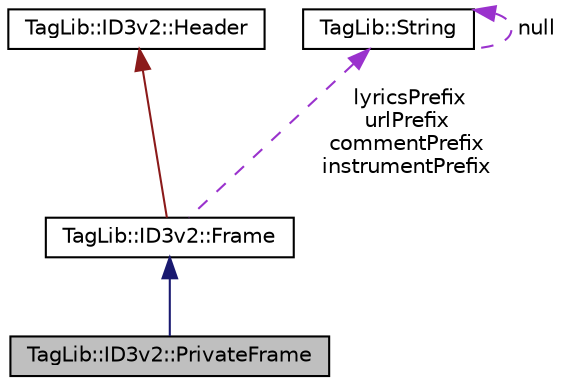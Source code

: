 digraph "TagLib::ID3v2::PrivateFrame"
{
  edge [fontname="Helvetica",fontsize="10",labelfontname="Helvetica",labelfontsize="10"];
  node [fontname="Helvetica",fontsize="10",shape=record];
  Node1 [label="TagLib::ID3v2::PrivateFrame",height=0.2,width=0.4,color="black", fillcolor="grey75", style="filled" fontcolor="black"];
  Node2 -> Node1 [dir="back",color="midnightblue",fontsize="10",style="solid",fontname="Helvetica"];
  Node2 [label="TagLib::ID3v2::Frame",height=0.2,width=0.4,color="black", fillcolor="white", style="filled",URL="$class_tag_lib_1_1_i_d3v2_1_1_frame.html",tooltip="ID3v2 frame implementation. "];
  Node3 -> Node2 [dir="back",color="firebrick4",fontsize="10",style="solid",fontname="Helvetica"];
  Node3 [label="TagLib::ID3v2::Header",height=0.2,width=0.4,color="black", fillcolor="white", style="filled",URL="$class_tag_lib_1_1_i_d3v2_1_1_header.html",tooltip="An implementation of ID3v2 headers. "];
  Node4 -> Node2 [dir="back",color="darkorchid3",fontsize="10",style="dashed",label=" lyricsPrefix\nurlPrefix\ncommentPrefix\ninstrumentPrefix" ,fontname="Helvetica"];
  Node4 [label="TagLib::String",height=0.2,width=0.4,color="black", fillcolor="white", style="filled",URL="$class_tag_lib_1_1_string.html",tooltip="A wide string class suitable for unicode. "];
  Node4 -> Node4 [dir="back",color="darkorchid3",fontsize="10",style="dashed",label=" null" ,fontname="Helvetica"];
}
